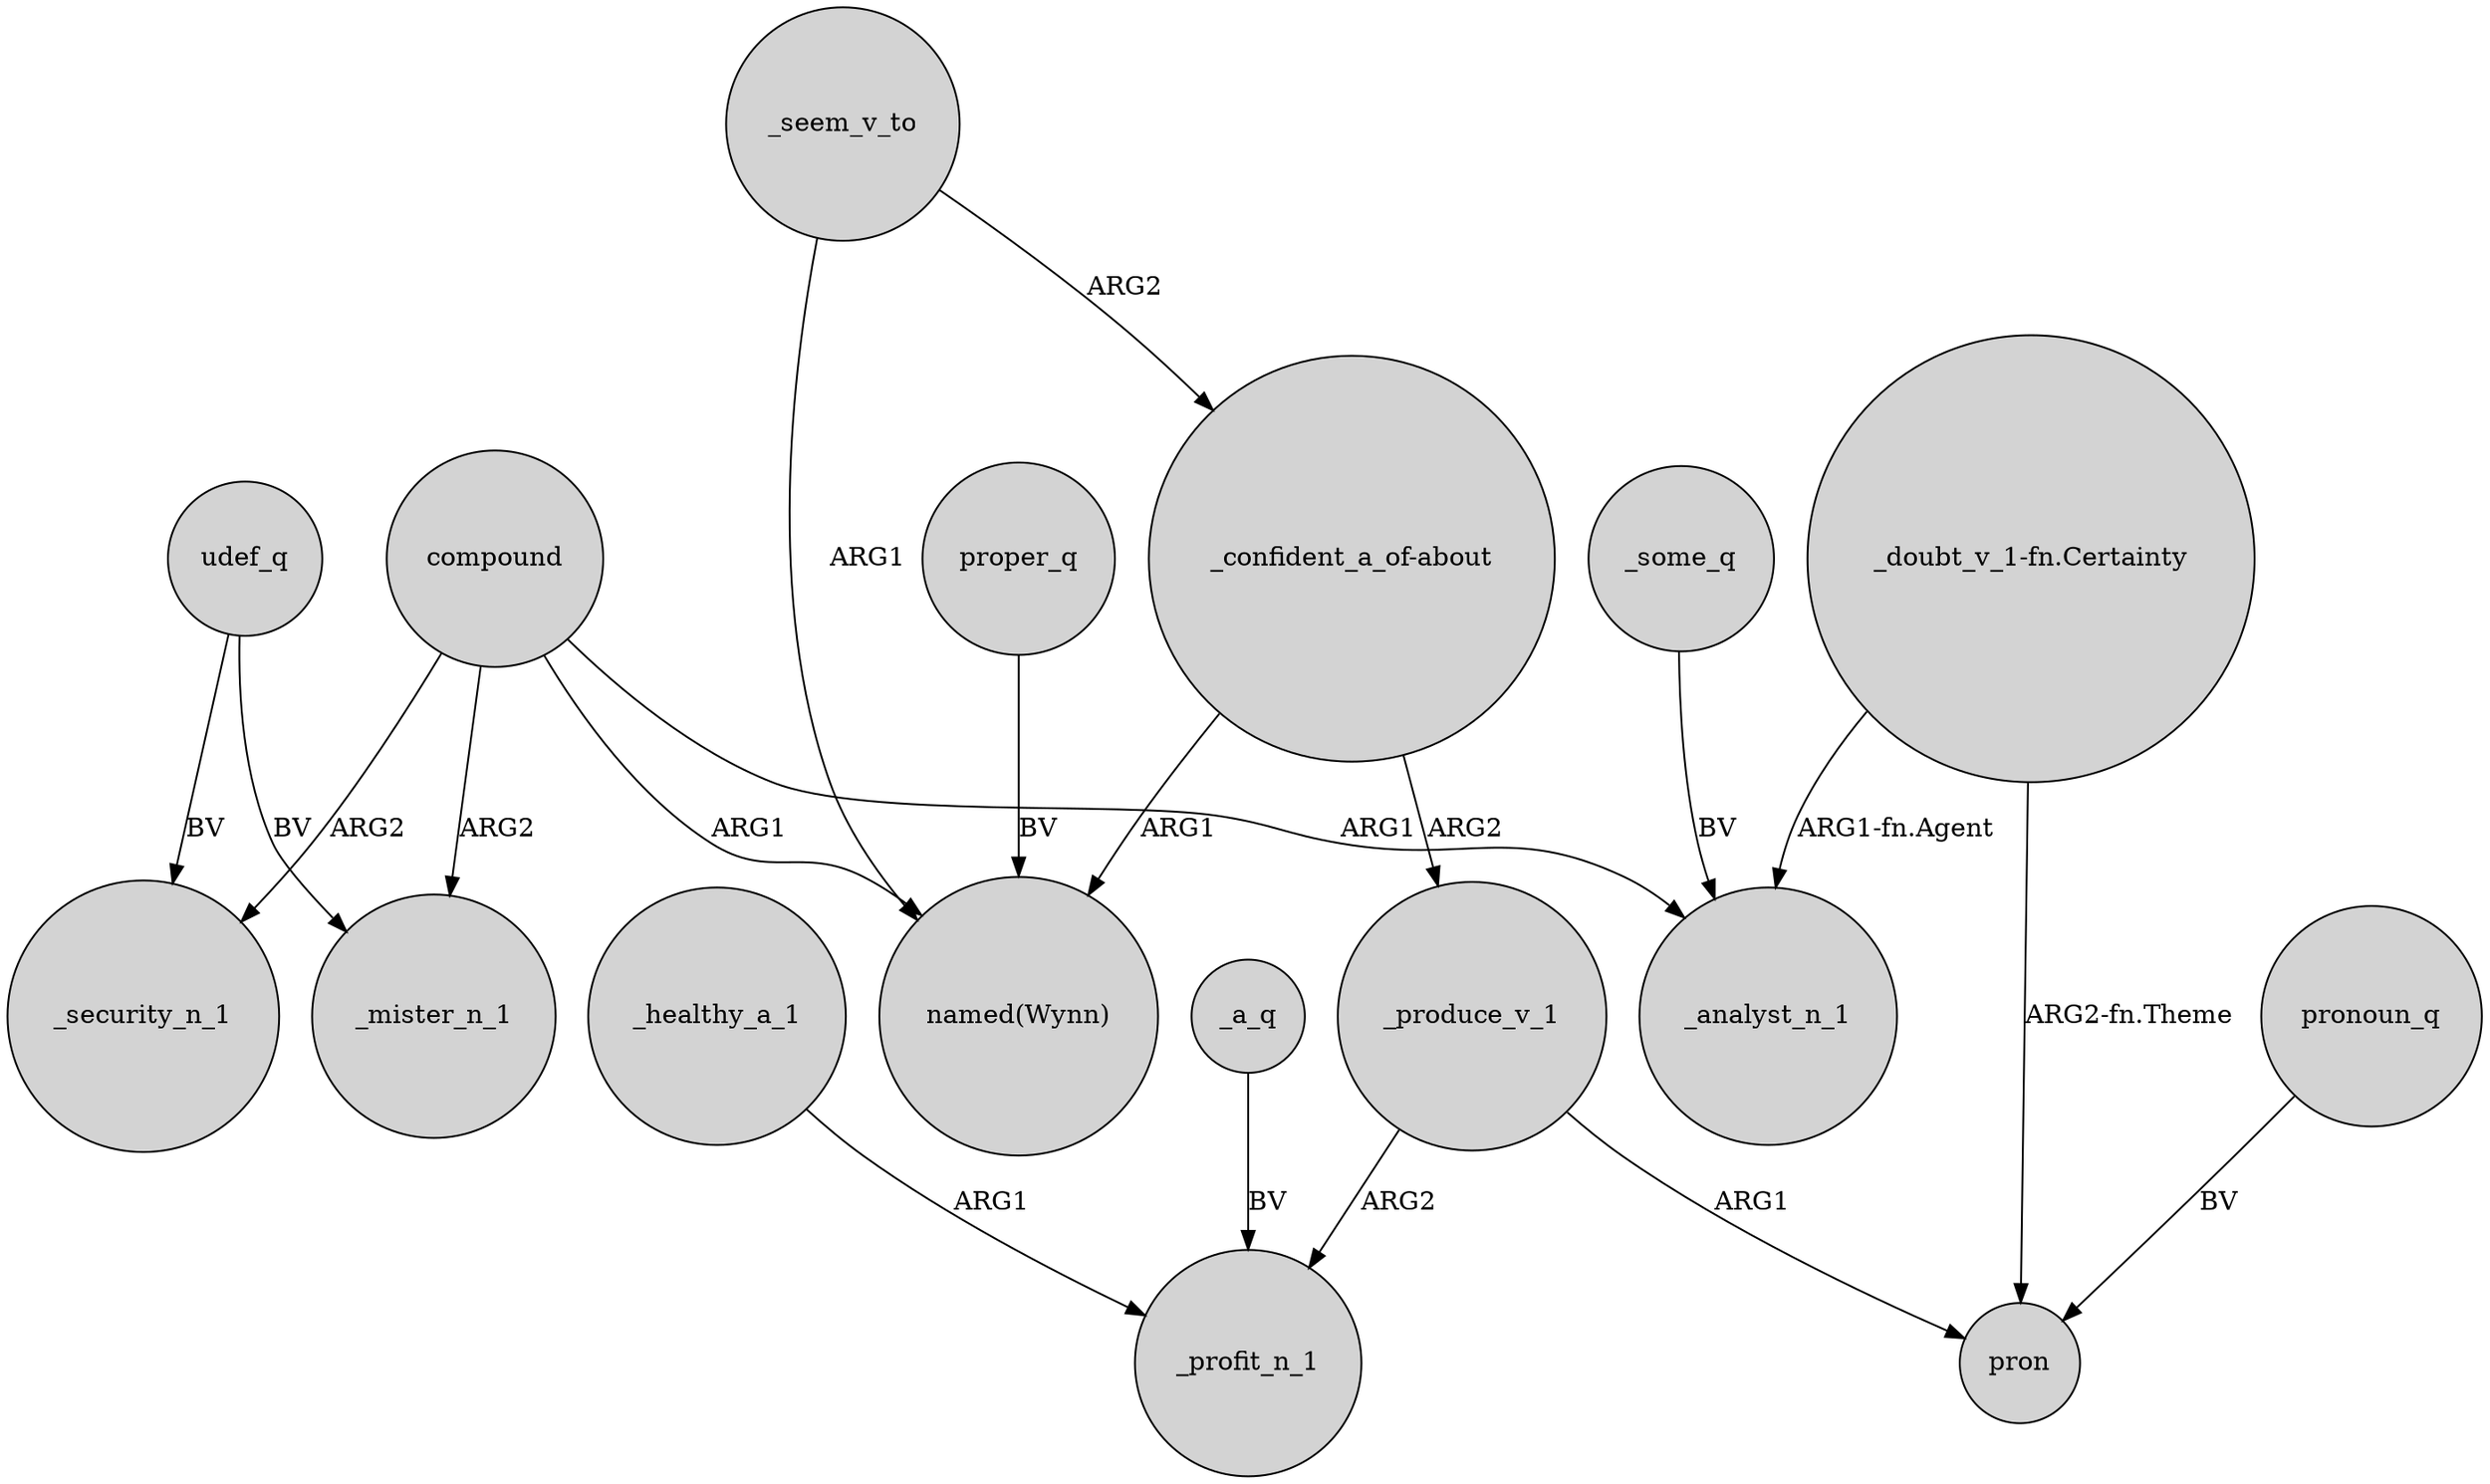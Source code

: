 digraph {
	node [shape=circle style=filled]
	proper_q -> "named(Wynn)" [label=BV]
	compound -> _mister_n_1 [label=ARG2]
	compound -> _security_n_1 [label=ARG2]
	udef_q -> _mister_n_1 [label=BV]
	"_doubt_v_1-fn.Certainty" -> _analyst_n_1 [label="ARG1-fn.Agent"]
	_seem_v_to -> "_confident_a_of-about" [label=ARG2]
	_seem_v_to -> "named(Wynn)" [label=ARG1]
	_produce_v_1 -> pron [label=ARG1]
	pronoun_q -> pron [label=BV]
	_healthy_a_1 -> _profit_n_1 [label=ARG1]
	udef_q -> _security_n_1 [label=BV]
	"_doubt_v_1-fn.Certainty" -> pron [label="ARG2-fn.Theme"]
	_some_q -> _analyst_n_1 [label=BV]
	compound -> "named(Wynn)" [label=ARG1]
	"_confident_a_of-about" -> "named(Wynn)" [label=ARG1]
	"_confident_a_of-about" -> _produce_v_1 [label=ARG2]
	_a_q -> _profit_n_1 [label=BV]
	_produce_v_1 -> _profit_n_1 [label=ARG2]
	compound -> _analyst_n_1 [label=ARG1]
}
